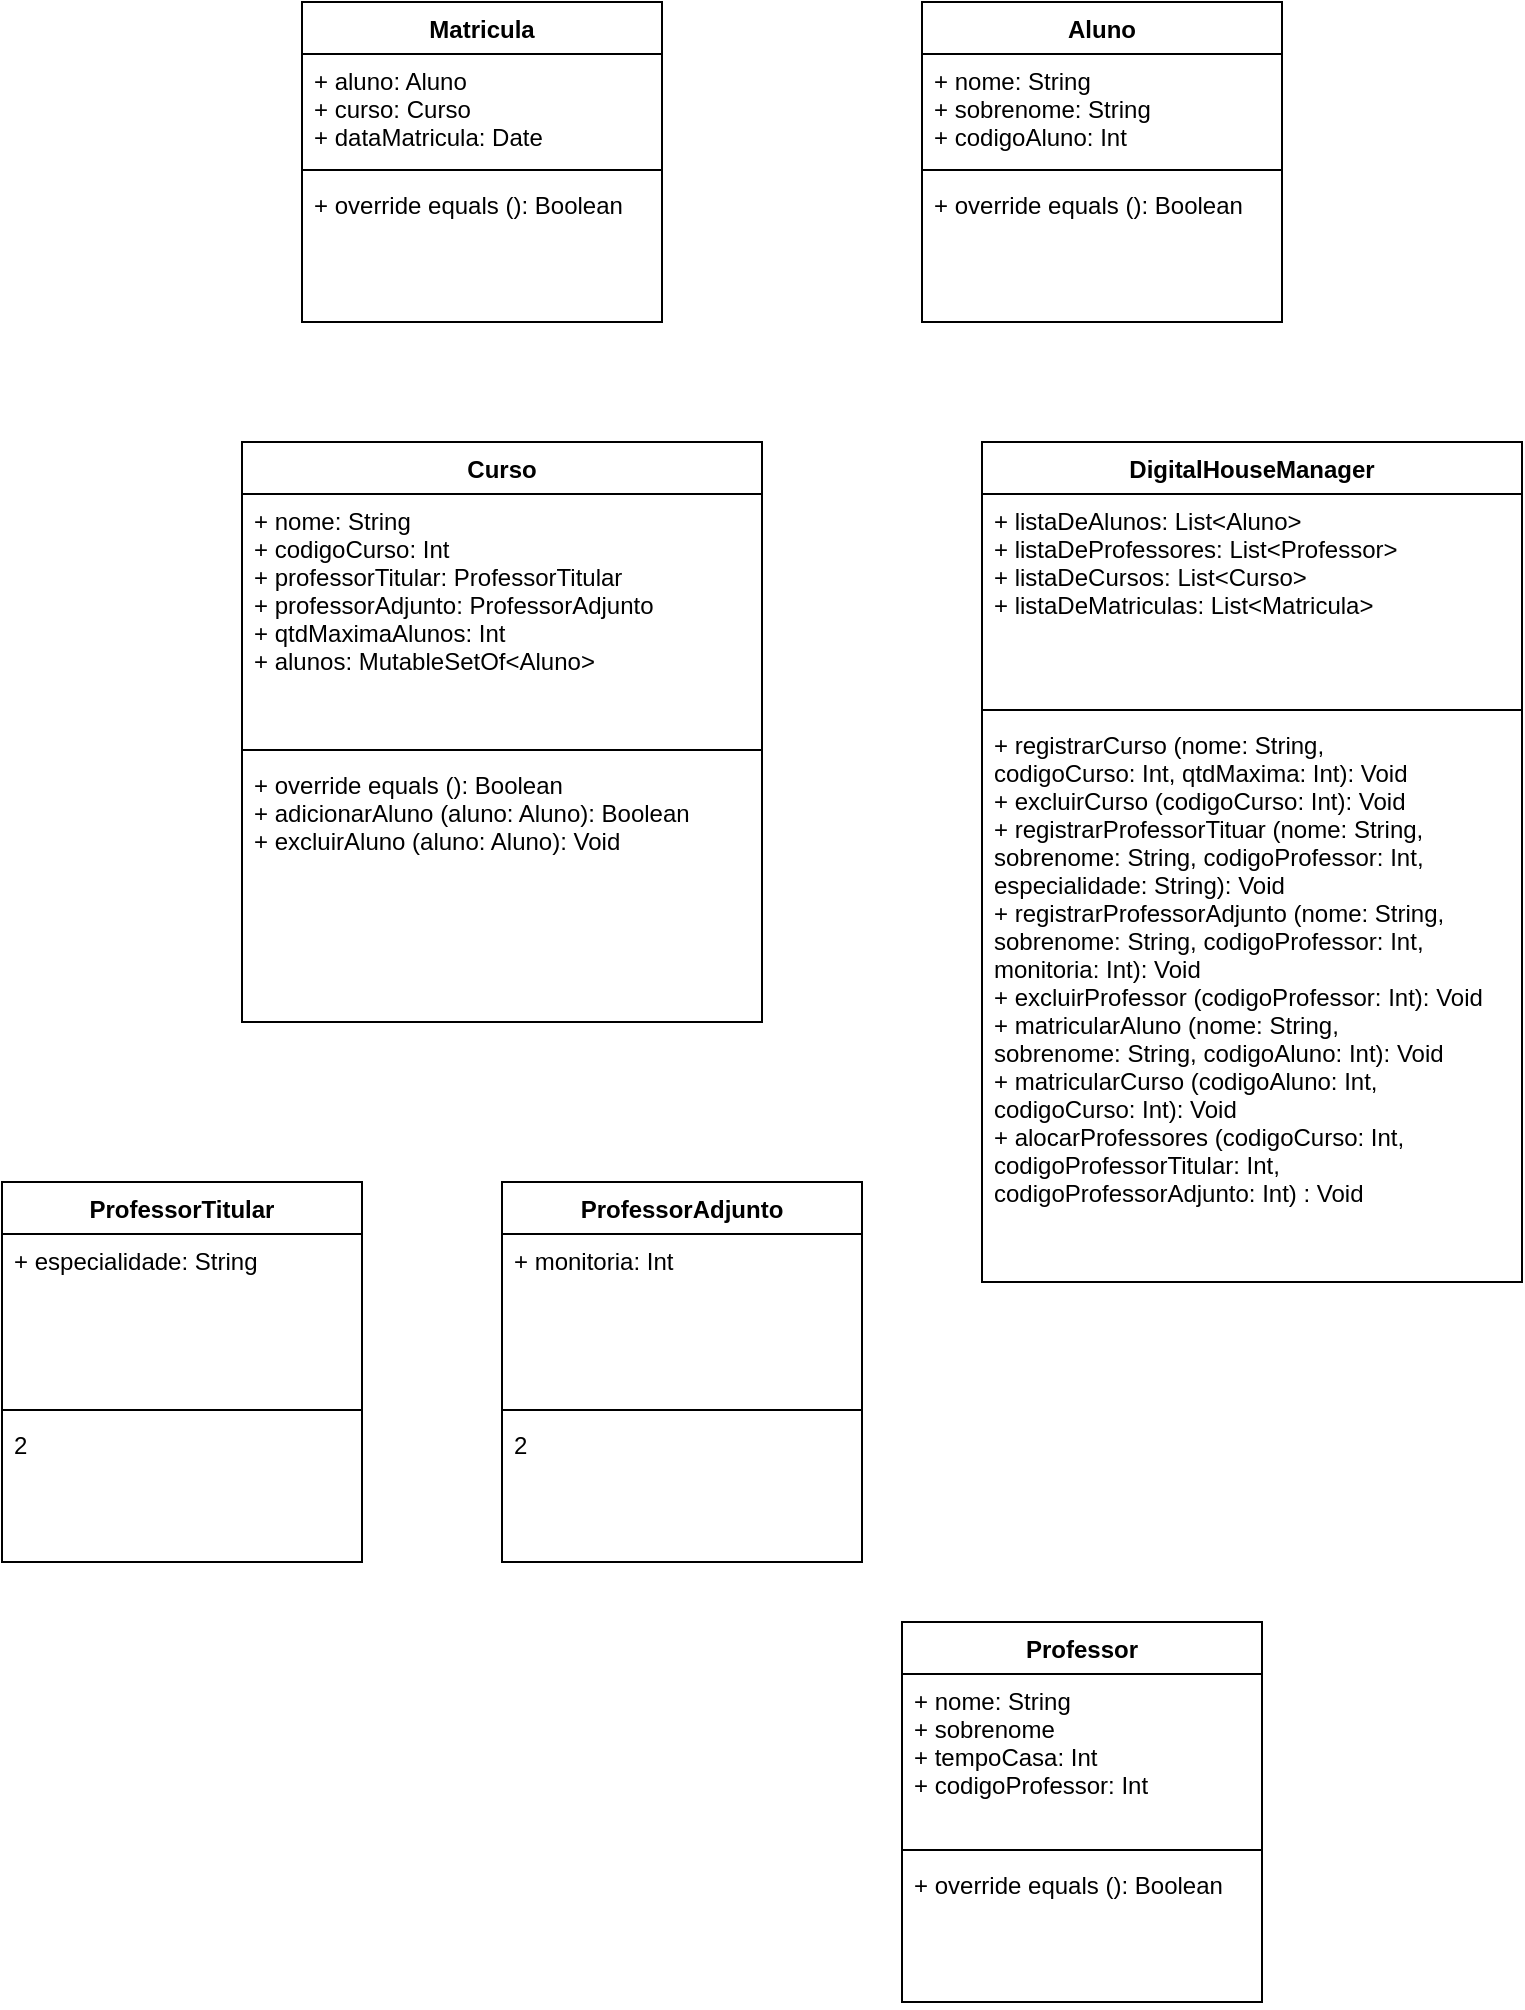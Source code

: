 <mxfile version="13.7.5" type="device"><diagram id="DKth6YePcc6uCm5fm2U_" name="Page-1"><mxGraphModel dx="868" dy="450" grid="1" gridSize="10" guides="1" tooltips="1" connect="1" arrows="1" fold="1" page="1" pageScale="1" pageWidth="827" pageHeight="1169" math="0" shadow="0"><root><mxCell id="0"/><mxCell id="1" parent="0"/><mxCell id="MS2eWC40u6hir84jcnFX-1" value="Aluno" style="swimlane;fontStyle=1;align=center;verticalAlign=top;childLayout=stackLayout;horizontal=1;startSize=26;horizontalStack=0;resizeParent=1;resizeParentMax=0;resizeLast=0;collapsible=1;marginBottom=0;" vertex="1" parent="1"><mxGeometry x="510" y="30" width="180" height="160" as="geometry"/></mxCell><mxCell id="MS2eWC40u6hir84jcnFX-2" value="+ nome: String&#10;+ sobrenome: String&#10;+ codigoAluno: Int" style="text;strokeColor=none;fillColor=none;align=left;verticalAlign=top;spacingLeft=4;spacingRight=4;overflow=hidden;rotatable=0;points=[[0,0.5],[1,0.5]];portConstraint=eastwest;" vertex="1" parent="MS2eWC40u6hir84jcnFX-1"><mxGeometry y="26" width="180" height="54" as="geometry"/></mxCell><mxCell id="MS2eWC40u6hir84jcnFX-3" value="" style="line;strokeWidth=1;fillColor=none;align=left;verticalAlign=middle;spacingTop=-1;spacingLeft=3;spacingRight=3;rotatable=0;labelPosition=right;points=[];portConstraint=eastwest;" vertex="1" parent="MS2eWC40u6hir84jcnFX-1"><mxGeometry y="80" width="180" height="8" as="geometry"/></mxCell><mxCell id="MS2eWC40u6hir84jcnFX-4" value="+ override equals (): Boolean" style="text;strokeColor=none;fillColor=none;align=left;verticalAlign=top;spacingLeft=4;spacingRight=4;overflow=hidden;rotatable=0;points=[[0,0.5],[1,0.5]];portConstraint=eastwest;" vertex="1" parent="MS2eWC40u6hir84jcnFX-1"><mxGeometry y="88" width="180" height="72" as="geometry"/></mxCell><mxCell id="MS2eWC40u6hir84jcnFX-21" value="Matricula" style="swimlane;fontStyle=1;align=center;verticalAlign=top;childLayout=stackLayout;horizontal=1;startSize=26;horizontalStack=0;resizeParent=1;resizeParentMax=0;resizeLast=0;collapsible=1;marginBottom=0;" vertex="1" parent="1"><mxGeometry x="200" y="30" width="180" height="160" as="geometry"/></mxCell><mxCell id="MS2eWC40u6hir84jcnFX-22" value="+ aluno: Aluno&#10;+ curso: Curso&#10;+ dataMatricula: Date" style="text;strokeColor=none;fillColor=none;align=left;verticalAlign=top;spacingLeft=4;spacingRight=4;overflow=hidden;rotatable=0;points=[[0,0.5],[1,0.5]];portConstraint=eastwest;" vertex="1" parent="MS2eWC40u6hir84jcnFX-21"><mxGeometry y="26" width="180" height="54" as="geometry"/></mxCell><mxCell id="MS2eWC40u6hir84jcnFX-23" value="" style="line;strokeWidth=1;fillColor=none;align=left;verticalAlign=middle;spacingTop=-1;spacingLeft=3;spacingRight=3;rotatable=0;labelPosition=right;points=[];portConstraint=eastwest;" vertex="1" parent="MS2eWC40u6hir84jcnFX-21"><mxGeometry y="80" width="180" height="8" as="geometry"/></mxCell><mxCell id="MS2eWC40u6hir84jcnFX-24" value="+ override equals (): Boolean" style="text;strokeColor=none;fillColor=none;align=left;verticalAlign=top;spacingLeft=4;spacingRight=4;overflow=hidden;rotatable=0;points=[[0,0.5],[1,0.5]];portConstraint=eastwest;" vertex="1" parent="MS2eWC40u6hir84jcnFX-21"><mxGeometry y="88" width="180" height="72" as="geometry"/></mxCell><mxCell id="MS2eWC40u6hir84jcnFX-5" value="Curso" style="swimlane;fontStyle=1;align=center;verticalAlign=top;childLayout=stackLayout;horizontal=1;startSize=26;horizontalStack=0;resizeParent=1;resizeParentMax=0;resizeLast=0;collapsible=1;marginBottom=0;" vertex="1" parent="1"><mxGeometry x="170" y="250" width="260" height="290" as="geometry"/></mxCell><mxCell id="MS2eWC40u6hir84jcnFX-6" value="+ nome: String&#10;+ codigoCurso: Int&#10;+ professorTitular: ProfessorTitular&#10;+ professorAdjunto: ProfessorAdjunto&#10;+ qtdMaximaAlunos: Int&#10;+ alunos: MutableSetOf&lt;Aluno&gt;&#10;" style="text;strokeColor=none;fillColor=none;align=left;verticalAlign=top;spacingLeft=4;spacingRight=4;overflow=hidden;rotatable=0;points=[[0,0.5],[1,0.5]];portConstraint=eastwest;" vertex="1" parent="MS2eWC40u6hir84jcnFX-5"><mxGeometry y="26" width="260" height="124" as="geometry"/></mxCell><mxCell id="MS2eWC40u6hir84jcnFX-7" value="" style="line;strokeWidth=1;fillColor=none;align=left;verticalAlign=middle;spacingTop=-1;spacingLeft=3;spacingRight=3;rotatable=0;labelPosition=right;points=[];portConstraint=eastwest;" vertex="1" parent="MS2eWC40u6hir84jcnFX-5"><mxGeometry y="150" width="260" height="8" as="geometry"/></mxCell><mxCell id="MS2eWC40u6hir84jcnFX-8" value="+ override equals (): Boolean&#10;+ adicionarAluno (aluno: Aluno): Boolean&#10;+ excluirAluno (aluno: Aluno): Void" style="text;strokeColor=none;fillColor=none;align=left;verticalAlign=top;spacingLeft=4;spacingRight=4;overflow=hidden;rotatable=0;points=[[0,0.5],[1,0.5]];portConstraint=eastwest;" vertex="1" parent="MS2eWC40u6hir84jcnFX-5"><mxGeometry y="158" width="260" height="132" as="geometry"/></mxCell><mxCell id="MS2eWC40u6hir84jcnFX-13" value="ProfessorTitular" style="swimlane;fontStyle=1;align=center;verticalAlign=top;childLayout=stackLayout;horizontal=1;startSize=26;horizontalStack=0;resizeParent=1;resizeParentMax=0;resizeLast=0;collapsible=1;marginBottom=0;" vertex="1" parent="1"><mxGeometry x="50" y="620" width="180" height="190" as="geometry"/></mxCell><mxCell id="MS2eWC40u6hir84jcnFX-14" value="+ especialidade: String" style="text;strokeColor=none;fillColor=none;align=left;verticalAlign=top;spacingLeft=4;spacingRight=4;overflow=hidden;rotatable=0;points=[[0,0.5],[1,0.5]];portConstraint=eastwest;" vertex="1" parent="MS2eWC40u6hir84jcnFX-13"><mxGeometry y="26" width="180" height="84" as="geometry"/></mxCell><mxCell id="MS2eWC40u6hir84jcnFX-15" value="" style="line;strokeWidth=1;fillColor=none;align=left;verticalAlign=middle;spacingTop=-1;spacingLeft=3;spacingRight=3;rotatable=0;labelPosition=right;points=[];portConstraint=eastwest;" vertex="1" parent="MS2eWC40u6hir84jcnFX-13"><mxGeometry y="110" width="180" height="8" as="geometry"/></mxCell><mxCell id="MS2eWC40u6hir84jcnFX-16" value="2" style="text;strokeColor=none;fillColor=none;align=left;verticalAlign=top;spacingLeft=4;spacingRight=4;overflow=hidden;rotatable=0;points=[[0,0.5],[1,0.5]];portConstraint=eastwest;" vertex="1" parent="MS2eWC40u6hir84jcnFX-13"><mxGeometry y="118" width="180" height="72" as="geometry"/></mxCell><mxCell id="MS2eWC40u6hir84jcnFX-17" value="ProfessorAdjunto" style="swimlane;fontStyle=1;align=center;verticalAlign=top;childLayout=stackLayout;horizontal=1;startSize=26;horizontalStack=0;resizeParent=1;resizeParentMax=0;resizeLast=0;collapsible=1;marginBottom=0;" vertex="1" parent="1"><mxGeometry x="300" y="620" width="180" height="190" as="geometry"/></mxCell><mxCell id="MS2eWC40u6hir84jcnFX-18" value="+ monitoria: Int" style="text;strokeColor=none;fillColor=none;align=left;verticalAlign=top;spacingLeft=4;spacingRight=4;overflow=hidden;rotatable=0;points=[[0,0.5],[1,0.5]];portConstraint=eastwest;" vertex="1" parent="MS2eWC40u6hir84jcnFX-17"><mxGeometry y="26" width="180" height="84" as="geometry"/></mxCell><mxCell id="MS2eWC40u6hir84jcnFX-19" value="" style="line;strokeWidth=1;fillColor=none;align=left;verticalAlign=middle;spacingTop=-1;spacingLeft=3;spacingRight=3;rotatable=0;labelPosition=right;points=[];portConstraint=eastwest;" vertex="1" parent="MS2eWC40u6hir84jcnFX-17"><mxGeometry y="110" width="180" height="8" as="geometry"/></mxCell><mxCell id="MS2eWC40u6hir84jcnFX-20" value="2" style="text;strokeColor=none;fillColor=none;align=left;verticalAlign=top;spacingLeft=4;spacingRight=4;overflow=hidden;rotatable=0;points=[[0,0.5],[1,0.5]];portConstraint=eastwest;" vertex="1" parent="MS2eWC40u6hir84jcnFX-17"><mxGeometry y="118" width="180" height="72" as="geometry"/></mxCell><mxCell id="MS2eWC40u6hir84jcnFX-26" value="DigitalHouseManager" style="swimlane;fontStyle=1;align=center;verticalAlign=top;childLayout=stackLayout;horizontal=1;startSize=26;horizontalStack=0;resizeParent=1;resizeParentMax=0;resizeLast=0;collapsible=1;marginBottom=0;" vertex="1" parent="1"><mxGeometry x="540" y="250" width="270" height="420" as="geometry"/></mxCell><mxCell id="MS2eWC40u6hir84jcnFX-27" value="+ listaDeAlunos: List&lt;Aluno&gt;&#10;+ listaDeProfessores: List&lt;Professor&gt;&#10;+ listaDeCursos: List&lt;Curso&gt;&#10;+ listaDeMatriculas: List&lt;Matricula&gt;" style="text;strokeColor=none;fillColor=none;align=left;verticalAlign=top;spacingLeft=4;spacingRight=4;overflow=hidden;rotatable=0;points=[[0,0.5],[1,0.5]];portConstraint=eastwest;" vertex="1" parent="MS2eWC40u6hir84jcnFX-26"><mxGeometry y="26" width="270" height="104" as="geometry"/></mxCell><mxCell id="MS2eWC40u6hir84jcnFX-28" value="" style="line;strokeWidth=1;fillColor=none;align=left;verticalAlign=middle;spacingTop=-1;spacingLeft=3;spacingRight=3;rotatable=0;labelPosition=right;points=[];portConstraint=eastwest;" vertex="1" parent="MS2eWC40u6hir84jcnFX-26"><mxGeometry y="130" width="270" height="8" as="geometry"/></mxCell><mxCell id="MS2eWC40u6hir84jcnFX-29" value="+ registrarCurso (nome: String, &#10;codigoCurso: Int, qtdMaxima: Int): Void&#10;+ excluirCurso (codigoCurso: Int): Void&#10;+ registrarProfessorTituar (nome: String, &#10;sobrenome: String, codigoProfessor: Int, &#10;especialidade: String): Void&#10;+ registrarProfessorAdjunto (nome: String, &#10;sobrenome: String, codigoProfessor: Int, &#10;monitoria: Int): Void&#10;+ excluirProfessor (codigoProfessor: Int): Void&#10;+ matricularAluno (nome: String, &#10;sobrenome: String, codigoAluno: Int): Void&#10;+ matricularCurso (codigoAluno: Int, &#10;codigoCurso: Int): Void&#10;+ alocarProfessores (codigoCurso: Int,&#10;codigoProfessorTitular: Int, &#10;codigoProfessorAdjunto: Int) : Void&#10;&#10;" style="text;strokeColor=none;fillColor=none;align=left;verticalAlign=top;spacingLeft=4;spacingRight=4;overflow=hidden;rotatable=0;points=[[0,0.5],[1,0.5]];portConstraint=eastwest;" vertex="1" parent="MS2eWC40u6hir84jcnFX-26"><mxGeometry y="138" width="270" height="282" as="geometry"/></mxCell><mxCell id="MS2eWC40u6hir84jcnFX-9" value="Professor" style="swimlane;fontStyle=1;align=center;verticalAlign=top;childLayout=stackLayout;horizontal=1;startSize=26;horizontalStack=0;resizeParent=1;resizeParentMax=0;resizeLast=0;collapsible=1;marginBottom=0;" vertex="1" parent="1"><mxGeometry x="500" y="840" width="180" height="190" as="geometry"/></mxCell><mxCell id="MS2eWC40u6hir84jcnFX-10" value="+ nome: String&#10;+ sobrenome&#10;+ tempoCasa: Int&#10;+ codigoProfessor: Int" style="text;strokeColor=none;fillColor=none;align=left;verticalAlign=top;spacingLeft=4;spacingRight=4;overflow=hidden;rotatable=0;points=[[0,0.5],[1,0.5]];portConstraint=eastwest;" vertex="1" parent="MS2eWC40u6hir84jcnFX-9"><mxGeometry y="26" width="180" height="84" as="geometry"/></mxCell><mxCell id="MS2eWC40u6hir84jcnFX-11" value="" style="line;strokeWidth=1;fillColor=none;align=left;verticalAlign=middle;spacingTop=-1;spacingLeft=3;spacingRight=3;rotatable=0;labelPosition=right;points=[];portConstraint=eastwest;" vertex="1" parent="MS2eWC40u6hir84jcnFX-9"><mxGeometry y="110" width="180" height="8" as="geometry"/></mxCell><mxCell id="MS2eWC40u6hir84jcnFX-12" value="+ override equals (): Boolean" style="text;strokeColor=none;fillColor=none;align=left;verticalAlign=top;spacingLeft=4;spacingRight=4;overflow=hidden;rotatable=0;points=[[0,0.5],[1,0.5]];portConstraint=eastwest;" vertex="1" parent="MS2eWC40u6hir84jcnFX-9"><mxGeometry y="118" width="180" height="72" as="geometry"/></mxCell></root></mxGraphModel></diagram></mxfile>